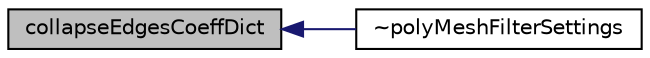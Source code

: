 digraph "collapseEdgesCoeffDict"
{
  bgcolor="transparent";
  edge [fontname="Helvetica",fontsize="10",labelfontname="Helvetica",labelfontsize="10"];
  node [fontname="Helvetica",fontsize="10",shape=record];
  rankdir="LR";
  Node1 [label="collapseEdgesCoeffDict",height=0.2,width=0.4,color="black", fillcolor="grey75", style="filled", fontcolor="black"];
  Node1 -> Node2 [dir="back",color="midnightblue",fontsize="10",style="solid",fontname="Helvetica"];
  Node2 [label="~polyMeshFilterSettings",height=0.2,width=0.4,color="black",URL="$a01952.html#a51a1ec4ef64bcb2965d7576891e64bbf",tooltip="Destructor. "];
}
